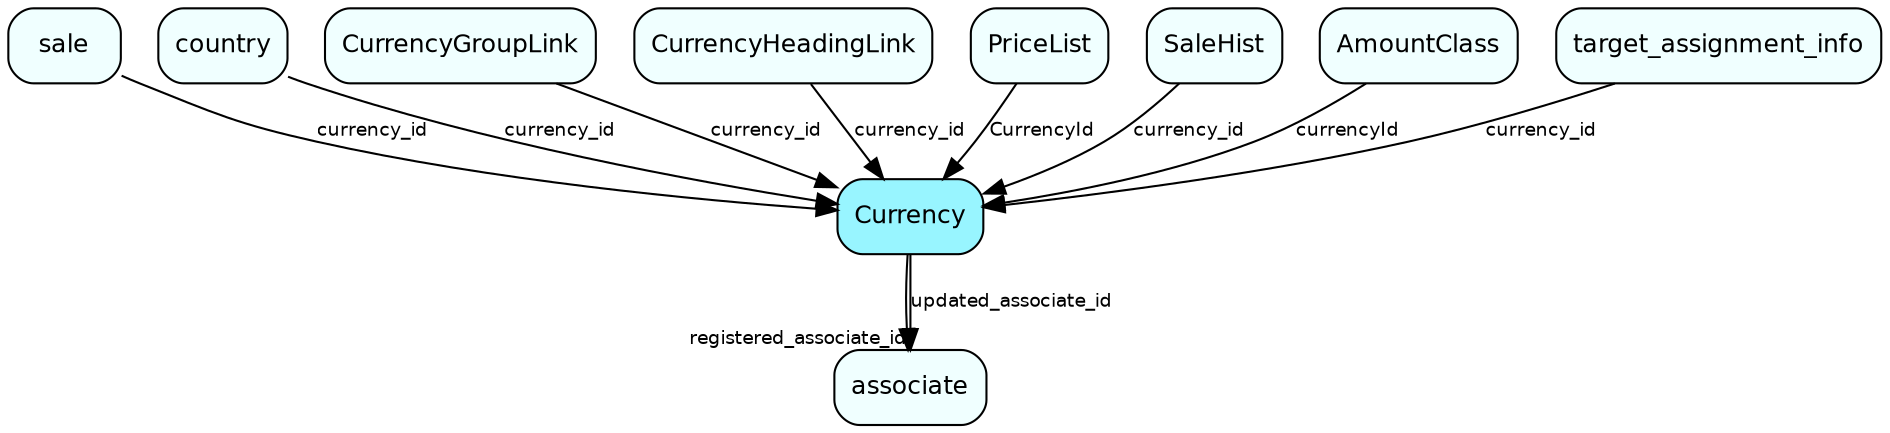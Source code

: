 digraph Currency  {
node [shape = box style="rounded, filled" fontname = "Helvetica" fontsize = "12" ]
edge [fontname = "Helvetica" fontsize = "9"]

Currency[fillcolor = "cadetblue1"]
associate[fillcolor = "azure1"]
sale[fillcolor = "azure1"]
country[fillcolor = "azure1"]
CurrencyGroupLink[fillcolor = "azure1"]
CurrencyHeadingLink[fillcolor = "azure1"]
PriceList[fillcolor = "azure1"]
SaleHist[fillcolor = "azure1"]
AmountClass[fillcolor = "azure1"]
target_assignment_info[fillcolor = "azure1"]
Currency -> associate [headlabel = "registered_associate_id"]
Currency -> associate [label = "updated_associate_id"]
sale -> Currency [label = "currency_id"]
country -> Currency [label = "currency_id"]
CurrencyGroupLink -> Currency [label = "currency_id"]
CurrencyHeadingLink -> Currency [label = "currency_id"]
PriceList -> Currency [label = "CurrencyId"]
SaleHist -> Currency [label = "currency_id"]
AmountClass -> Currency [label = "currencyId"]
target_assignment_info -> Currency [label = "currency_id"]
}
